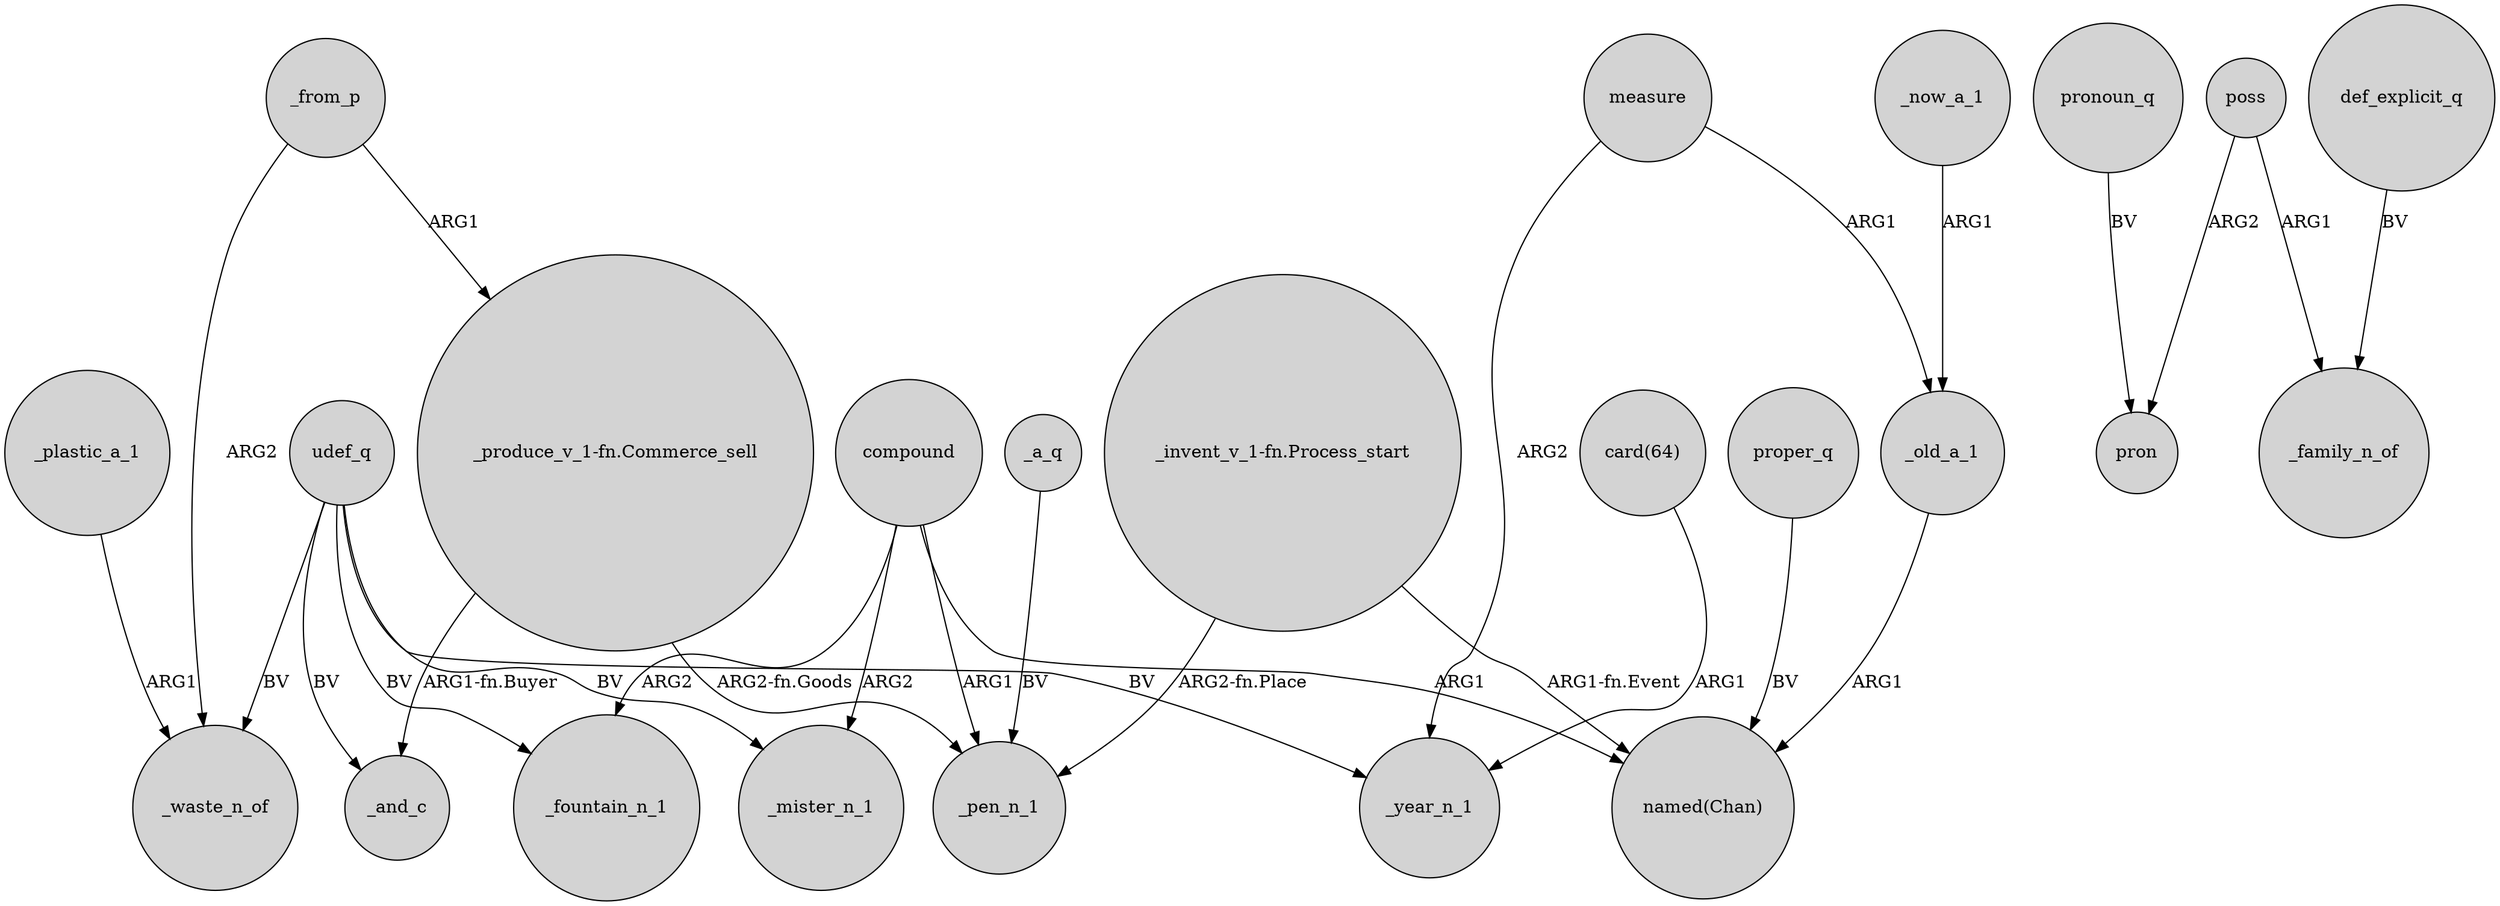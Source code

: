 digraph {
	node [shape=circle style=filled]
	compound -> _pen_n_1 [label=ARG1]
	compound -> _mister_n_1 [label=ARG2]
	_old_a_1 -> "named(Chan)" [label=ARG1]
	compound -> "named(Chan)" [label=ARG1]
	_plastic_a_1 -> _waste_n_of [label=ARG1]
	compound -> _fountain_n_1 [label=ARG2]
	udef_q -> _fountain_n_1 [label=BV]
	_from_p -> _waste_n_of [label=ARG2]
	"_produce_v_1-fn.Commerce_sell" -> _and_c [label="ARG1-fn.Buyer"]
	"_invent_v_1-fn.Process_start" -> "named(Chan)" [label="ARG1-fn.Event"]
	measure -> _old_a_1 [label=ARG1]
	"_produce_v_1-fn.Commerce_sell" -> _pen_n_1 [label="ARG2-fn.Goods"]
	udef_q -> _mister_n_1 [label=BV]
	udef_q -> _and_c [label=BV]
	pronoun_q -> pron [label=BV]
	measure -> _year_n_1 [label=ARG2]
	poss -> pron [label=ARG2]
	"card(64)" -> _year_n_1 [label=ARG1]
	def_explicit_q -> _family_n_of [label=BV]
	poss -> _family_n_of [label=ARG1]
	udef_q -> _waste_n_of [label=BV]
	_now_a_1 -> _old_a_1 [label=ARG1]
	proper_q -> "named(Chan)" [label=BV]
	_a_q -> _pen_n_1 [label=BV]
	udef_q -> _year_n_1 [label=BV]
	_from_p -> "_produce_v_1-fn.Commerce_sell" [label=ARG1]
	"_invent_v_1-fn.Process_start" -> _pen_n_1 [label="ARG2-fn.Place"]
}
